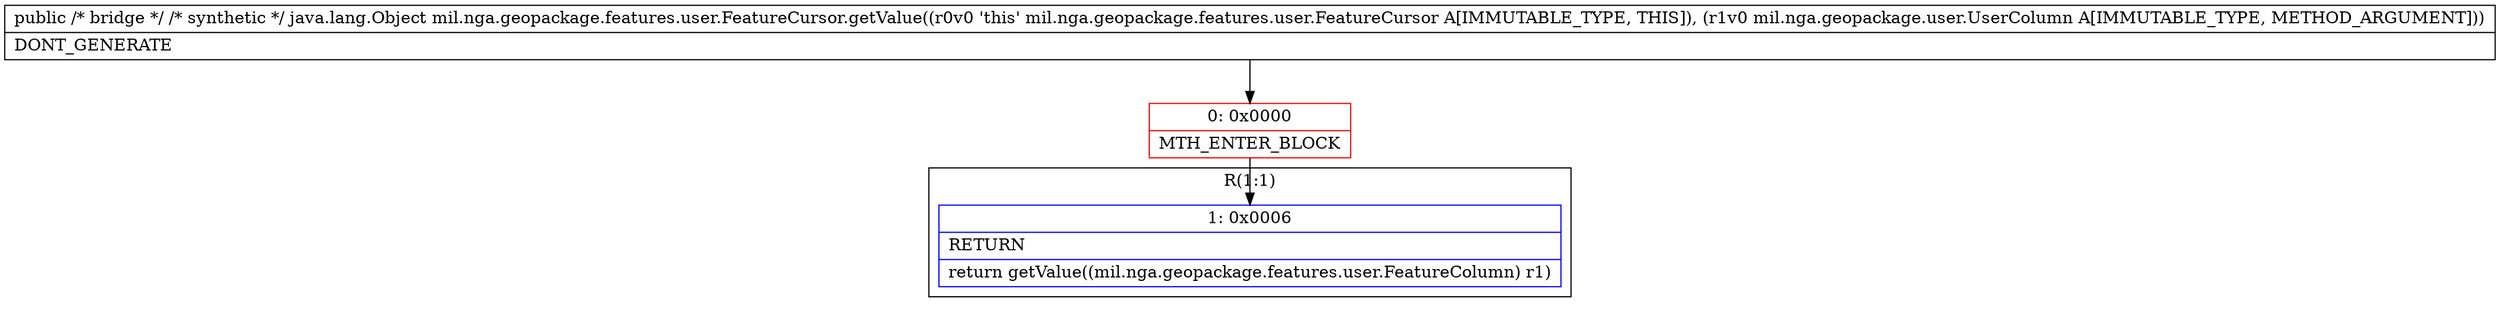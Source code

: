 digraph "CFG formil.nga.geopackage.features.user.FeatureCursor.getValue(Lmil\/nga\/geopackage\/user\/UserColumn;)Ljava\/lang\/Object;" {
subgraph cluster_Region_1072251645 {
label = "R(1:1)";
node [shape=record,color=blue];
Node_1 [shape=record,label="{1\:\ 0x0006|RETURN\l|return getValue((mil.nga.geopackage.features.user.FeatureColumn) r1)\l}"];
}
Node_0 [shape=record,color=red,label="{0\:\ 0x0000|MTH_ENTER_BLOCK\l}"];
MethodNode[shape=record,label="{public \/* bridge *\/ \/* synthetic *\/ java.lang.Object mil.nga.geopackage.features.user.FeatureCursor.getValue((r0v0 'this' mil.nga.geopackage.features.user.FeatureCursor A[IMMUTABLE_TYPE, THIS]), (r1v0 mil.nga.geopackage.user.UserColumn A[IMMUTABLE_TYPE, METHOD_ARGUMENT]))  | DONT_GENERATE\l}"];
MethodNode -> Node_0;
Node_0 -> Node_1;
}


